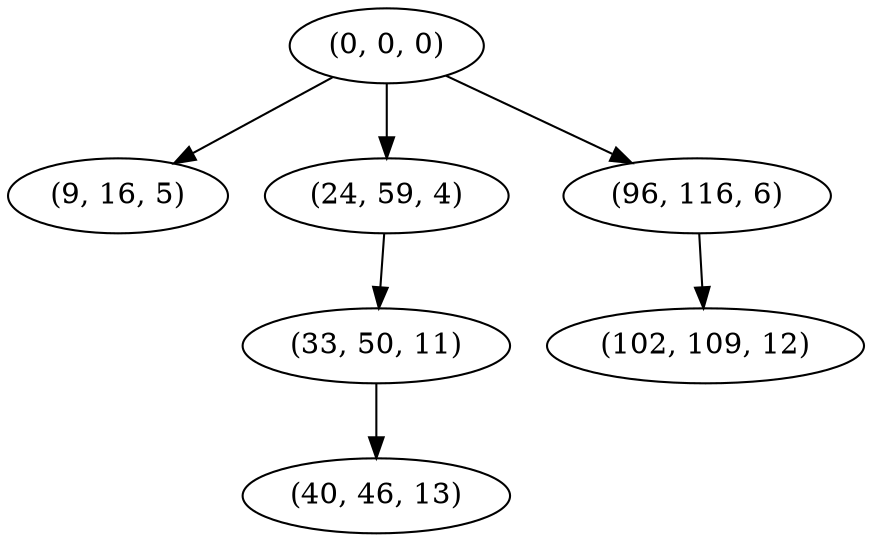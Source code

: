 digraph tree {
    "(0, 0, 0)";
    "(9, 16, 5)";
    "(24, 59, 4)";
    "(33, 50, 11)";
    "(40, 46, 13)";
    "(96, 116, 6)";
    "(102, 109, 12)";
    "(0, 0, 0)" -> "(9, 16, 5)";
    "(0, 0, 0)" -> "(24, 59, 4)";
    "(0, 0, 0)" -> "(96, 116, 6)";
    "(24, 59, 4)" -> "(33, 50, 11)";
    "(33, 50, 11)" -> "(40, 46, 13)";
    "(96, 116, 6)" -> "(102, 109, 12)";
}
